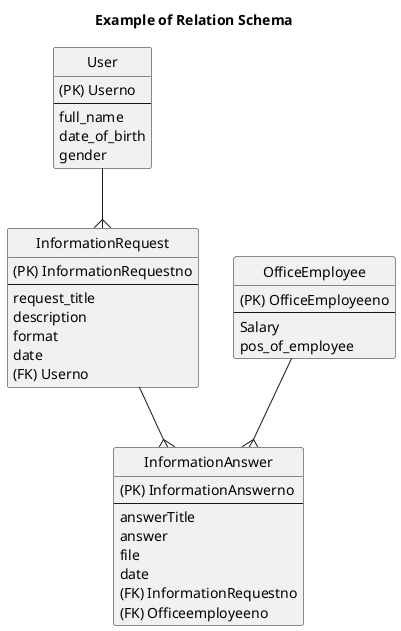 @startuml
title Example of Relation Schema

hide circle

entity "User" as User {
    (PK) Userno
    --
    full_name
    date_of_birth
    gender
}

entity "InformationRequest" as InformationRequest{
    (PK) InformationRequestno
    --
    request_title
    description
    format
    date
    (FK) Userno
}

entity "InformationAnswer" as InformationAnswer{
    (PK) InformationAnswerno
    --
    answerTitle
    answer
    file
    date
    (FK) InformationRequestno
    (FK) Officeemployeeno
}

entity "OfficeEmployee" as OfficeEmployee{
    (PK) OfficeEmployeeno
    --
    Salary
    pos_of_employee
}

User --{ InformationRequest
InformationRequest--{ InformationAnswer
OfficeEmployee--{ InformationAnswer
@enduml